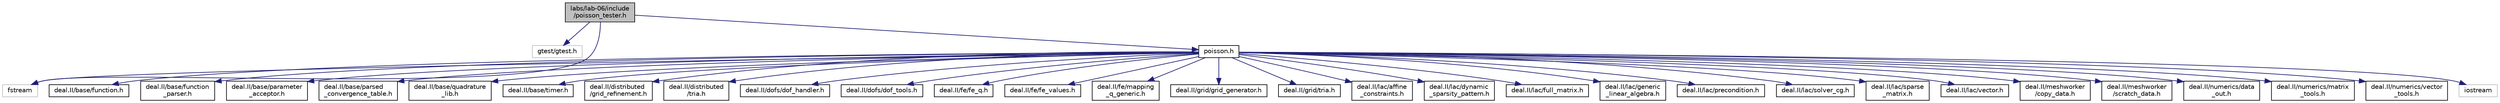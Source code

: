 digraph "labs/lab-06/include/poisson_tester.h"
{
 // LATEX_PDF_SIZE
  bgcolor="transparent";
  edge [fontname="Helvetica",fontsize="10",labelfontname="Helvetica",labelfontsize="10"];
  node [fontname="Helvetica",fontsize="10",shape=record];
  Node1 [label="labs/lab-06/include\l/poisson_tester.h",height=0.2,width=0.4,color="black", fillcolor="grey75", style="filled", fontcolor="black",tooltip=" "];
  Node1 -> Node2 [color="midnightblue",fontsize="10",style="solid",fontname="Helvetica"];
  Node2 [label="gtest/gtest.h",height=0.2,width=0.4,color="grey75",tooltip=" "];
  Node1 -> Node3 [color="midnightblue",fontsize="10",style="solid",fontname="Helvetica"];
  Node3 [label="fstream",height=0.2,width=0.4,color="grey75",tooltip=" "];
  Node1 -> Node4 [color="midnightblue",fontsize="10",style="solid",fontname="Helvetica"];
  Node4 [label="poisson.h",height=0.2,width=0.4,color="black",URL="$lab-06_2include_2poisson_8h.html",tooltip=" "];
  Node4 -> Node5 [color="midnightblue",fontsize="10",style="solid",fontname="Helvetica"];
  Node5 [label="deal.II/base/function.h",height=0.2,width=0.4,color="black",URL="/__w/fem-with-dealii-2022/fem-with-dealii-2022/deal.tag$function_8h.html.html",tooltip=" "];
  Node4 -> Node6 [color="midnightblue",fontsize="10",style="solid",fontname="Helvetica"];
  Node6 [label="deal.II/base/function\l_parser.h",height=0.2,width=0.4,color="black",URL="/__w/fem-with-dealii-2022/fem-with-dealii-2022/deal.tag$function__parser_8h.html.html",tooltip=" "];
  Node4 -> Node7 [color="midnightblue",fontsize="10",style="solid",fontname="Helvetica"];
  Node7 [label="deal.II/base/parameter\l_acceptor.h",height=0.2,width=0.4,color="black",URL="/__w/fem-with-dealii-2022/fem-with-dealii-2022/deal.tag$parameter__acceptor_8h.html.html",tooltip=" "];
  Node4 -> Node8 [color="midnightblue",fontsize="10",style="solid",fontname="Helvetica"];
  Node8 [label="deal.II/base/parsed\l_convergence_table.h",height=0.2,width=0.4,color="black",URL="/__w/fem-with-dealii-2022/fem-with-dealii-2022/deal.tag$parsed__convergence__table_8h.html.html",tooltip=" "];
  Node4 -> Node9 [color="midnightblue",fontsize="10",style="solid",fontname="Helvetica"];
  Node9 [label="deal.II/base/quadrature\l_lib.h",height=0.2,width=0.4,color="black",URL="/__w/fem-with-dealii-2022/fem-with-dealii-2022/deal.tag$quadrature__lib_8h.html.html",tooltip=" "];
  Node4 -> Node10 [color="midnightblue",fontsize="10",style="solid",fontname="Helvetica"];
  Node10 [label="deal.II/base/timer.h",height=0.2,width=0.4,color="black",URL="/__w/fem-with-dealii-2022/fem-with-dealii-2022/deal.tag$timer_8h.html.html",tooltip=" "];
  Node4 -> Node11 [color="midnightblue",fontsize="10",style="solid",fontname="Helvetica"];
  Node11 [label="deal.II/distributed\l/grid_refinement.h",height=0.2,width=0.4,color="black",URL="/__w/fem-with-dealii-2022/fem-with-dealii-2022/deal.tag$distributed_2grid__refinement_8h.html.html",tooltip=" "];
  Node4 -> Node12 [color="midnightblue",fontsize="10",style="solid",fontname="Helvetica"];
  Node12 [label="deal.II/distributed\l/tria.h",height=0.2,width=0.4,color="black",URL="/__w/fem-with-dealii-2022/fem-with-dealii-2022/deal.tag$distributed_2tria_8h.html.html",tooltip=" "];
  Node4 -> Node13 [color="midnightblue",fontsize="10",style="solid",fontname="Helvetica"];
  Node13 [label="deal.II/dofs/dof_handler.h",height=0.2,width=0.4,color="black",URL="/__w/fem-with-dealii-2022/fem-with-dealii-2022/deal.tag$dofs_2dof__handler_8h.html.html",tooltip=" "];
  Node4 -> Node14 [color="midnightblue",fontsize="10",style="solid",fontname="Helvetica"];
  Node14 [label="deal.II/dofs/dof_tools.h",height=0.2,width=0.4,color="black",URL="/__w/fem-with-dealii-2022/fem-with-dealii-2022/deal.tag$dof__tools_8h.html.html",tooltip=" "];
  Node4 -> Node15 [color="midnightblue",fontsize="10",style="solid",fontname="Helvetica"];
  Node15 [label="deal.II/fe/fe_q.h",height=0.2,width=0.4,color="black",URL="/__w/fem-with-dealii-2022/fem-with-dealii-2022/deal.tag$fe__q_8h.html.html",tooltip=" "];
  Node4 -> Node16 [color="midnightblue",fontsize="10",style="solid",fontname="Helvetica"];
  Node16 [label="deal.II/fe/fe_values.h",height=0.2,width=0.4,color="black",URL="/__w/fem-with-dealii-2022/fem-with-dealii-2022/deal.tag$fe_2fe__values_8h.html.html",tooltip=" "];
  Node4 -> Node17 [color="midnightblue",fontsize="10",style="solid",fontname="Helvetica"];
  Node17 [label="deal.II/fe/mapping\l_q_generic.h",height=0.2,width=0.4,color="black",URL="/__w/fem-with-dealii-2022/fem-with-dealii-2022/deal.tag$mapping__q__generic_8h.html.html",tooltip=" "];
  Node4 -> Node18 [color="midnightblue",fontsize="10",style="solid",fontname="Helvetica"];
  Node18 [label="deal.II/grid/grid_generator.h",height=0.2,width=0.4,color="black",URL="/__w/fem-with-dealii-2022/fem-with-dealii-2022/deal.tag$grid__generator_8h.html.html",tooltip=" "];
  Node4 -> Node19 [color="midnightblue",fontsize="10",style="solid",fontname="Helvetica"];
  Node19 [label="deal.II/grid/tria.h",height=0.2,width=0.4,color="black",URL="/__w/fem-with-dealii-2022/fem-with-dealii-2022/deal.tag$grid_2tria_8h.html.html",tooltip=" "];
  Node4 -> Node20 [color="midnightblue",fontsize="10",style="solid",fontname="Helvetica"];
  Node20 [label="deal.II/lac/affine\l_constraints.h",height=0.2,width=0.4,color="black",URL="/__w/fem-with-dealii-2022/fem-with-dealii-2022/deal.tag$affine__constraints_8h.html.html",tooltip=" "];
  Node4 -> Node21 [color="midnightblue",fontsize="10",style="solid",fontname="Helvetica"];
  Node21 [label="deal.II/lac/dynamic\l_sparsity_pattern.h",height=0.2,width=0.4,color="black",URL="/__w/fem-with-dealii-2022/fem-with-dealii-2022/deal.tag$dynamic__sparsity__pattern_8h.html.html",tooltip=" "];
  Node4 -> Node22 [color="midnightblue",fontsize="10",style="solid",fontname="Helvetica"];
  Node22 [label="deal.II/lac/full_matrix.h",height=0.2,width=0.4,color="black",URL="/__w/fem-with-dealii-2022/fem-with-dealii-2022/deal.tag$full__matrix_8h.html.html",tooltip=" "];
  Node4 -> Node23 [color="midnightblue",fontsize="10",style="solid",fontname="Helvetica"];
  Node23 [label="deal.II/lac/generic\l_linear_algebra.h",height=0.2,width=0.4,color="black",URL="/__w/fem-with-dealii-2022/fem-with-dealii-2022/deal.tag$generic__linear__algebra_8h.html.html",tooltip=" "];
  Node4 -> Node24 [color="midnightblue",fontsize="10",style="solid",fontname="Helvetica"];
  Node24 [label="deal.II/lac/precondition.h",height=0.2,width=0.4,color="black",URL="/__w/fem-with-dealii-2022/fem-with-dealii-2022/deal.tag$precondition_8h.html.html",tooltip=" "];
  Node4 -> Node25 [color="midnightblue",fontsize="10",style="solid",fontname="Helvetica"];
  Node25 [label="deal.II/lac/solver_cg.h",height=0.2,width=0.4,color="black",URL="/__w/fem-with-dealii-2022/fem-with-dealii-2022/deal.tag$solver__cg_8h.html.html",tooltip=" "];
  Node4 -> Node26 [color="midnightblue",fontsize="10",style="solid",fontname="Helvetica"];
  Node26 [label="deal.II/lac/sparse\l_matrix.h",height=0.2,width=0.4,color="black",URL="/__w/fem-with-dealii-2022/fem-with-dealii-2022/deal.tag$sparse__matrix_8h.html.html",tooltip=" "];
  Node4 -> Node27 [color="midnightblue",fontsize="10",style="solid",fontname="Helvetica"];
  Node27 [label="deal.II/lac/vector.h",height=0.2,width=0.4,color="black",URL="/__w/fem-with-dealii-2022/fem-with-dealii-2022/deal.tag$vector_8h.html.html",tooltip=" "];
  Node4 -> Node28 [color="midnightblue",fontsize="10",style="solid",fontname="Helvetica"];
  Node28 [label="deal.II/meshworker\l/copy_data.h",height=0.2,width=0.4,color="black",URL="/__w/fem-with-dealii-2022/fem-with-dealii-2022/deal.tag$copy__data_8h.html.html",tooltip=" "];
  Node4 -> Node29 [color="midnightblue",fontsize="10",style="solid",fontname="Helvetica"];
  Node29 [label="deal.II/meshworker\l/scratch_data.h",height=0.2,width=0.4,color="black",URL="/__w/fem-with-dealii-2022/fem-with-dealii-2022/deal.tag$scratch__data_8h.html.html",tooltip=" "];
  Node4 -> Node30 [color="midnightblue",fontsize="10",style="solid",fontname="Helvetica"];
  Node30 [label="deal.II/numerics/data\l_out.h",height=0.2,width=0.4,color="black",URL="/__w/fem-with-dealii-2022/fem-with-dealii-2022/deal.tag$numerics_2data__out_8h.html.html",tooltip=" "];
  Node4 -> Node31 [color="midnightblue",fontsize="10",style="solid",fontname="Helvetica"];
  Node31 [label="deal.II/numerics/matrix\l_tools.h",height=0.2,width=0.4,color="black",URL="/__w/fem-with-dealii-2022/fem-with-dealii-2022/deal.tag$matrix__tools_8h.html.html",tooltip=" "];
  Node4 -> Node32 [color="midnightblue",fontsize="10",style="solid",fontname="Helvetica"];
  Node32 [label="deal.II/numerics/vector\l_tools.h",height=0.2,width=0.4,color="black",URL="/__w/fem-with-dealii-2022/fem-with-dealii-2022/deal.tag$vector__tools_8h.html.html",tooltip=" "];
  Node4 -> Node3 [color="midnightblue",fontsize="10",style="solid",fontname="Helvetica"];
  Node4 -> Node33 [color="midnightblue",fontsize="10",style="solid",fontname="Helvetica"];
  Node33 [label="iostream",height=0.2,width=0.4,color="grey75",tooltip=" "];
}
